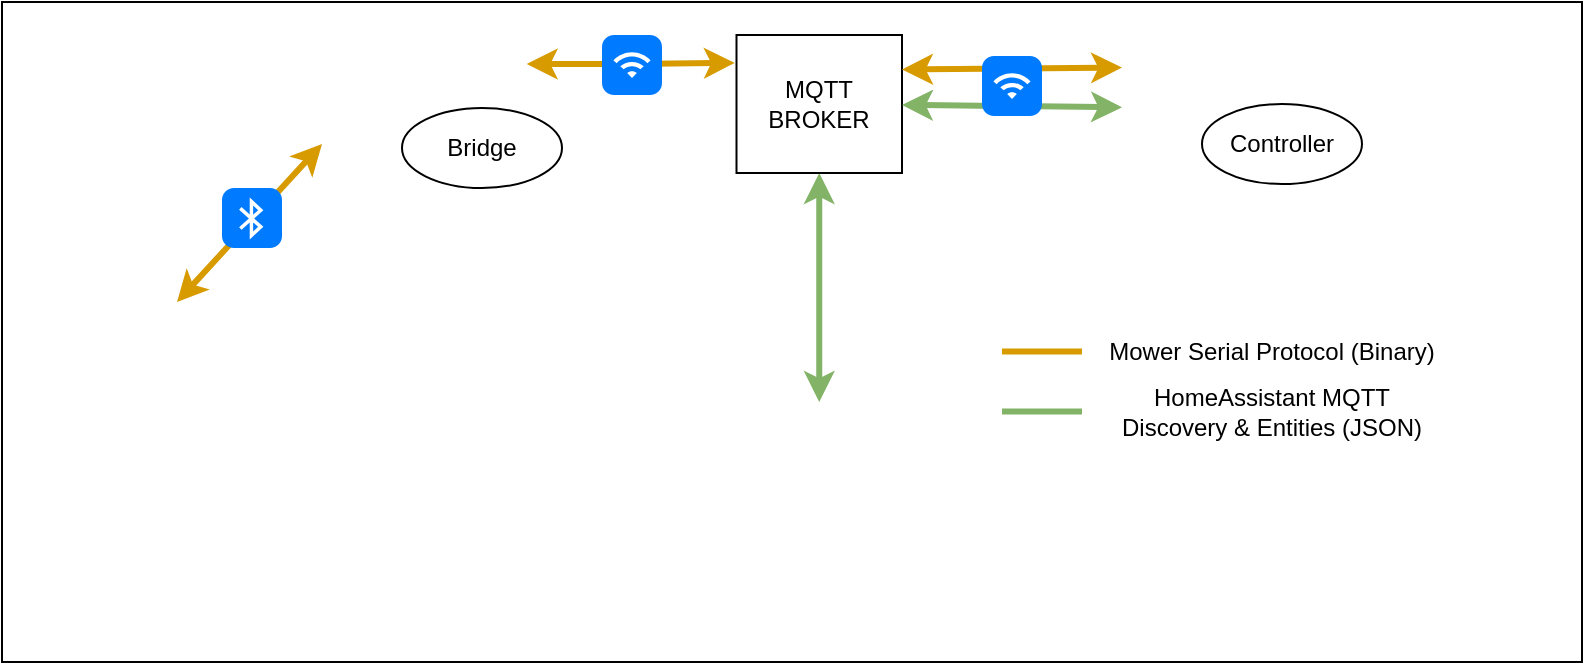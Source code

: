 <mxfile version="24.6.4" type="device">
  <diagram name="Page-1" id="_wYnx4aCaC5sIoW1HJCy">
    <mxGraphModel dx="1302" dy="763" grid="1" gridSize="10" guides="1" tooltips="1" connect="1" arrows="1" fold="1" page="1" pageScale="1" pageWidth="827" pageHeight="1169" math="0" shadow="0">
      <root>
        <mxCell id="0" />
        <mxCell id="1" parent="0" />
        <mxCell id="QFeDJpvVkkLOgswEeK5k-26" value="" style="rounded=0;whiteSpace=wrap;html=1;" vertex="1" parent="1">
          <mxGeometry x="20" y="10" width="790" height="330" as="geometry" />
        </mxCell>
        <mxCell id="QFeDJpvVkkLOgswEeK5k-3" value="" style="shape=image;verticalLabelPosition=bottom;labelBackgroundColor=default;verticalAlign=top;aspect=fixed;imageAspect=0;image=https://upload.wikimedia.org/wikipedia/commons/1/1d/ESP32_Espressif_ESP-WROOM-32_Dev_Board_%282%29.jpg;" vertex="1" parent="1">
          <mxGeometry x="180" y="21" width="102.35" height="80" as="geometry" />
        </mxCell>
        <mxCell id="QFeDJpvVkkLOgswEeK5k-5" value="" style="endArrow=classic;startArrow=classic;html=1;rounded=0;exitX=0.5;exitY=0;exitDx=0;exitDy=0;entryX=0;entryY=0.75;entryDx=0;entryDy=0;fillColor=#ffe6cc;strokeColor=#d79b00;strokeWidth=3;" edge="1" parent="1" source="QFeDJpvVkkLOgswEeK5k-1" target="QFeDJpvVkkLOgswEeK5k-3">
          <mxGeometry width="50" height="50" relative="1" as="geometry">
            <mxPoint x="320" y="280" as="sourcePoint" />
            <mxPoint x="370" y="230" as="targetPoint" />
          </mxGeometry>
        </mxCell>
        <mxCell id="QFeDJpvVkkLOgswEeK5k-4" value="" style="html=1;strokeWidth=1;shadow=0;dashed=0;shape=mxgraph.ios7.misc.bluetooth;fillColor=#007AFF;strokeColor=none;buttonText=;strokeColor2=#222222;fontColor=#222222;fontSize=8;verticalLabelPosition=bottom;verticalAlign=top;align=center;sketch=0;" vertex="1" parent="1">
          <mxGeometry x="130" y="103" width="30" height="30" as="geometry" />
        </mxCell>
        <mxCell id="QFeDJpvVkkLOgswEeK5k-6" style="edgeStyle=orthogonalEdgeStyle;rounded=0;orthogonalLoop=1;jettySize=auto;html=1;exitX=1;exitY=0.25;exitDx=0;exitDy=0;entryX=-0.01;entryY=0.202;entryDx=0;entryDy=0;entryPerimeter=0;startArrow=classic;startFill=1;fillColor=#ffe6cc;strokeColor=#d79b00;strokeWidth=3;" edge="1" parent="1" source="QFeDJpvVkkLOgswEeK5k-3" target="QFeDJpvVkkLOgswEeK5k-17">
          <mxGeometry relative="1" as="geometry">
            <mxPoint x="393.15" y="40.3" as="targetPoint" />
          </mxGeometry>
        </mxCell>
        <mxCell id="QFeDJpvVkkLOgswEeK5k-7" value="" style="html=1;strokeWidth=1;shadow=0;dashed=0;shape=mxgraph.ios7.misc.wifi;fillColor=#007AFF;strokeColor=none;buttonText=;strokeColor2=#222222;fontColor=#222222;fontSize=8;verticalLabelPosition=bottom;verticalAlign=top;align=center;sketch=0;" vertex="1" parent="1">
          <mxGeometry x="320" y="26.5" width="30" height="30" as="geometry" />
        </mxCell>
        <mxCell id="QFeDJpvVkkLOgswEeK5k-8" value="" style="shape=image;verticalLabelPosition=bottom;labelBackgroundColor=default;verticalAlign=top;aspect=fixed;imageAspect=0;image=https://upload.wikimedia.org/wikipedia/commons/6/6e/Home_Assistant_Logo.svg;" vertex="1" parent="1">
          <mxGeometry x="374.13" y="210" width="109" height="109" as="geometry" />
        </mxCell>
        <mxCell id="QFeDJpvVkkLOgswEeK5k-11" value="" style="endArrow=classic;startArrow=classic;html=1;rounded=0;entryX=0.5;entryY=1;entryDx=0;entryDy=0;exitX=0.5;exitY=0;exitDx=0;exitDy=0;fillColor=#d5e8d4;strokeColor=#82b366;strokeWidth=3;" edge="1" parent="1" source="QFeDJpvVkkLOgswEeK5k-8" target="QFeDJpvVkkLOgswEeK5k-17">
          <mxGeometry width="50" height="50" relative="1" as="geometry">
            <mxPoint x="430" y="190" as="sourcePoint" />
            <mxPoint x="421.5" y="103" as="targetPoint" />
          </mxGeometry>
        </mxCell>
        <mxCell id="QFeDJpvVkkLOgswEeK5k-12" value="" style="shape=image;verticalLabelPosition=bottom;labelBackgroundColor=default;verticalAlign=top;aspect=fixed;imageAspect=0;image=https://upload.wikimedia.org/wikipedia/commons/1/1d/ESP32_Espressif_ESP-WROOM-32_Dev_Board_%282%29.jpg;" vertex="1" parent="1">
          <mxGeometry x="580" y="23" width="101.39" height="79.25" as="geometry" />
        </mxCell>
        <mxCell id="QFeDJpvVkkLOgswEeK5k-17" value="MQTT BROKER" style="rounded=0;whiteSpace=wrap;html=1;" vertex="1" parent="1">
          <mxGeometry x="387.25" y="26.5" width="82.75" height="69" as="geometry" />
        </mxCell>
        <mxCell id="QFeDJpvVkkLOgswEeK5k-18" value="" style="endArrow=classic;startArrow=classic;html=1;rounded=0;entryX=0;entryY=0.5;entryDx=0;entryDy=0;fillColor=#d5e8d4;strokeColor=#82b366;strokeWidth=3;" edge="1" parent="1" source="QFeDJpvVkkLOgswEeK5k-17" target="QFeDJpvVkkLOgswEeK5k-12">
          <mxGeometry width="50" height="50" relative="1" as="geometry">
            <mxPoint x="310" y="220" as="sourcePoint" />
            <mxPoint x="360" y="170" as="targetPoint" />
          </mxGeometry>
        </mxCell>
        <mxCell id="QFeDJpvVkkLOgswEeK5k-19" value="" style="endArrow=classic;startArrow=classic;html=1;rounded=0;entryX=0;entryY=0.25;entryDx=0;entryDy=0;exitX=1;exitY=0.25;exitDx=0;exitDy=0;fillColor=#ffe6cc;strokeColor=#d79b00;strokeWidth=3;" edge="1" parent="1" source="QFeDJpvVkkLOgswEeK5k-17" target="QFeDJpvVkkLOgswEeK5k-12">
          <mxGeometry width="50" height="50" relative="1" as="geometry">
            <mxPoint x="310" y="220" as="sourcePoint" />
            <mxPoint x="360" y="170" as="targetPoint" />
          </mxGeometry>
        </mxCell>
        <mxCell id="QFeDJpvVkkLOgswEeK5k-14" value="" style="html=1;strokeWidth=1;shadow=0;dashed=0;shape=mxgraph.ios7.misc.wifi;fillColor=#007AFF;strokeColor=none;buttonText=;strokeColor2=#222222;fontColor=#222222;fontSize=8;verticalLabelPosition=bottom;verticalAlign=top;align=center;sketch=0;" vertex="1" parent="1">
          <mxGeometry x="510" y="37" width="30" height="30" as="geometry" />
        </mxCell>
        <mxCell id="QFeDJpvVkkLOgswEeK5k-20" value="Controller" style="ellipse;whiteSpace=wrap;html=1;" vertex="1" parent="1">
          <mxGeometry x="620" y="61" width="80" height="40" as="geometry" />
        </mxCell>
        <mxCell id="QFeDJpvVkkLOgswEeK5k-21" value="Bridge" style="ellipse;whiteSpace=wrap;html=1;" vertex="1" parent="1">
          <mxGeometry x="220" y="63" width="80" height="40" as="geometry" />
        </mxCell>
        <mxCell id="QFeDJpvVkkLOgswEeK5k-22" value="" style="endArrow=none;html=1;rounded=0;strokeWidth=3;fillColor=#ffe6cc;strokeColor=#d79b00;" edge="1" parent="1">
          <mxGeometry width="50" height="50" relative="1" as="geometry">
            <mxPoint x="520" y="184.71" as="sourcePoint" />
            <mxPoint x="560" y="184.71" as="targetPoint" />
          </mxGeometry>
        </mxCell>
        <mxCell id="QFeDJpvVkkLOgswEeK5k-23" value="Mower Serial Protocol (Binary)" style="text;html=1;align=center;verticalAlign=middle;whiteSpace=wrap;rounded=0;" vertex="1" parent="1">
          <mxGeometry x="570" y="170" width="170" height="30" as="geometry" />
        </mxCell>
        <mxCell id="QFeDJpvVkkLOgswEeK5k-24" value="" style="endArrow=none;html=1;rounded=0;strokeWidth=3;fillColor=#d5e8d4;strokeColor=#82b366;" edge="1" parent="1">
          <mxGeometry width="50" height="50" relative="1" as="geometry">
            <mxPoint x="520" y="214.71" as="sourcePoint" />
            <mxPoint x="560" y="214.71" as="targetPoint" />
          </mxGeometry>
        </mxCell>
        <mxCell id="QFeDJpvVkkLOgswEeK5k-25" value="HomeAssistant MQTT&lt;div&gt;Discovery &amp;amp; Entities (JSON)&lt;/div&gt;" style="text;html=1;align=center;verticalAlign=middle;whiteSpace=wrap;rounded=0;" vertex="1" parent="1">
          <mxGeometry x="570" y="200" width="170" height="30" as="geometry" />
        </mxCell>
        <mxCell id="QFeDJpvVkkLOgswEeK5k-1" value="" style="shape=image;verticalLabelPosition=bottom;labelBackgroundColor=default;verticalAlign=top;aspect=fixed;imageAspect=0;image=https://www.ambrogio.co.uk/wp-content/uploads/2020/01/TWENTY-ELITE-low.jpg;" vertex="1" parent="1">
          <mxGeometry x="40" y="160" width="135" height="90" as="geometry" />
        </mxCell>
      </root>
    </mxGraphModel>
  </diagram>
</mxfile>
